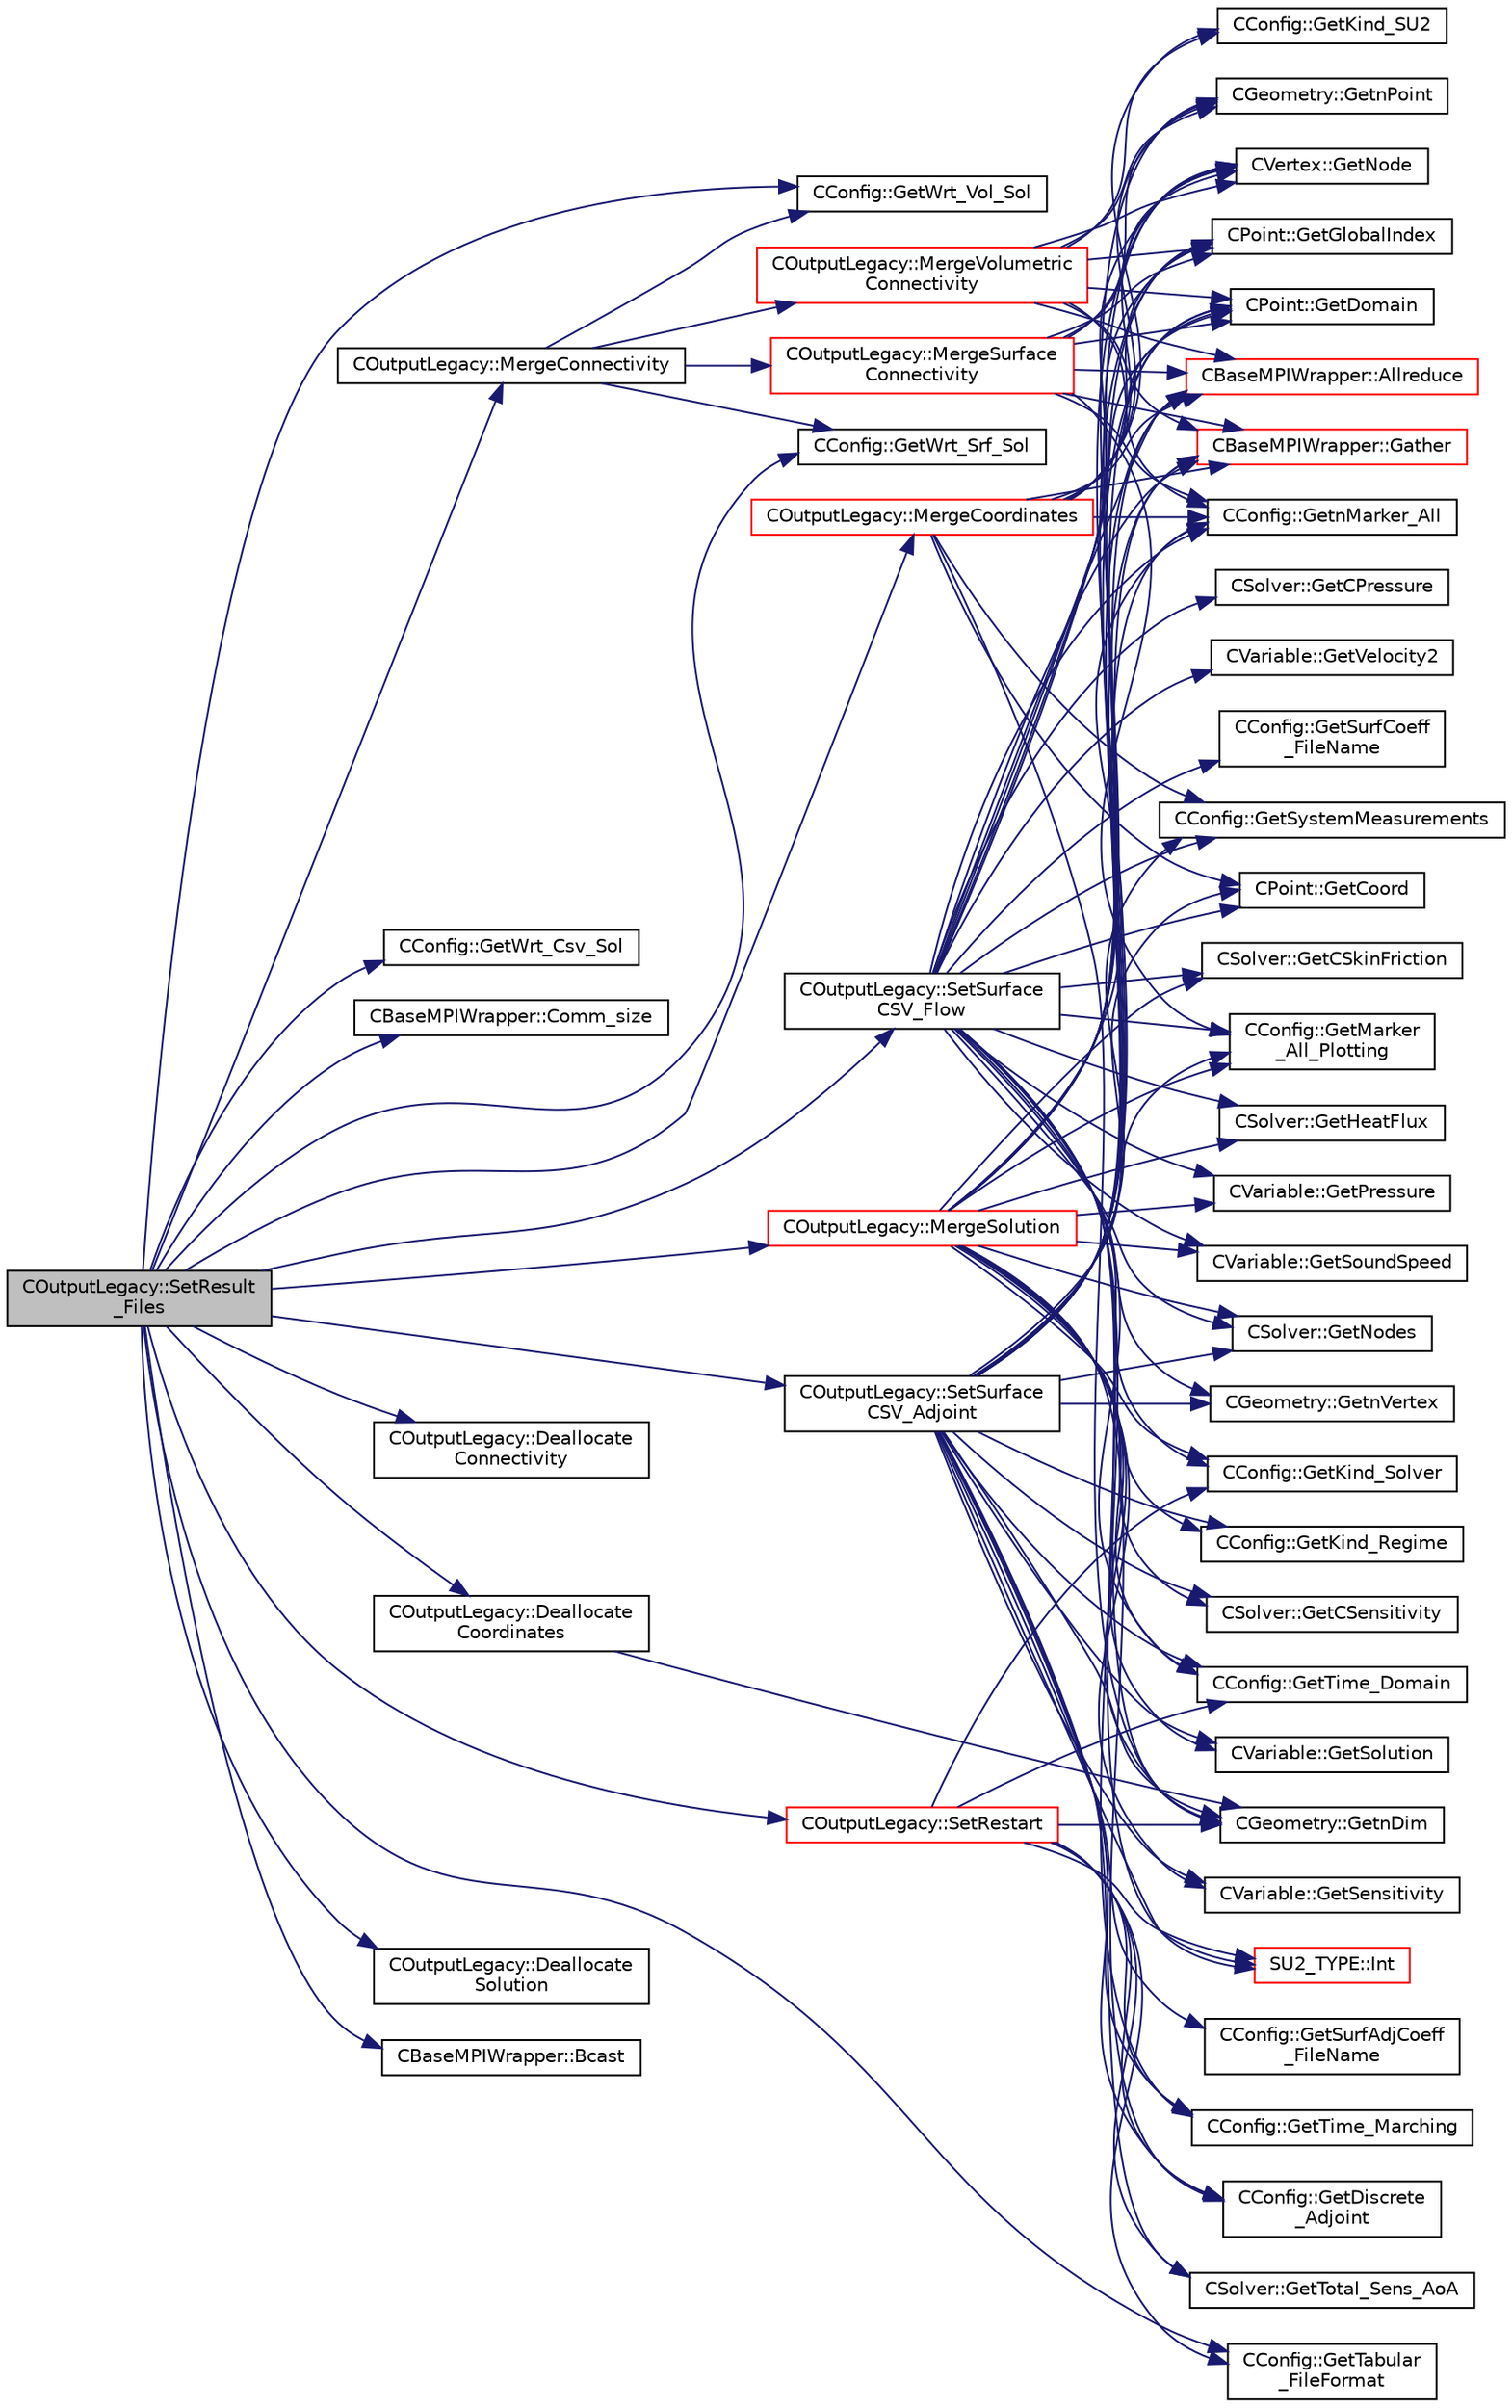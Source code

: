digraph "COutputLegacy::SetResult_Files"
{
  edge [fontname="Helvetica",fontsize="10",labelfontname="Helvetica",labelfontsize="10"];
  node [fontname="Helvetica",fontsize="10",shape=record];
  rankdir="LR";
  Node1264 [label="COutputLegacy::SetResult\l_Files",height=0.2,width=0.4,color="black", fillcolor="grey75", style="filled", fontcolor="black"];
  Node1264 -> Node1265 [color="midnightblue",fontsize="10",style="solid",fontname="Helvetica"];
  Node1265 [label="CConfig::GetWrt_Vol_Sol",height=0.2,width=0.4,color="black", fillcolor="white", style="filled",URL="$class_c_config.html#a7a93effee952830203f6d9e59afb3c10",tooltip="Get information about writing a volume solution file. "];
  Node1264 -> Node1266 [color="midnightblue",fontsize="10",style="solid",fontname="Helvetica"];
  Node1266 [label="CConfig::GetWrt_Srf_Sol",height=0.2,width=0.4,color="black", fillcolor="white", style="filled",URL="$class_c_config.html#af20a02c728330d647cb81c4649f510d4",tooltip="Get information about writing a surface solution file. "];
  Node1264 -> Node1267 [color="midnightblue",fontsize="10",style="solid",fontname="Helvetica"];
  Node1267 [label="CConfig::GetWrt_Csv_Sol",height=0.2,width=0.4,color="black", fillcolor="white", style="filled",URL="$class_c_config.html#a66a6bcf5dfbda6caca86a4cf9fc866c2",tooltip="Get information about writing a surface comma-separated values (CSV) solution file. "];
  Node1264 -> Node1268 [color="midnightblue",fontsize="10",style="solid",fontname="Helvetica"];
  Node1268 [label="CBaseMPIWrapper::Comm_size",height=0.2,width=0.4,color="black", fillcolor="white", style="filled",URL="$class_c_base_m_p_i_wrapper.html#ad6d1d2360f72e61aa0ac75b66e71fa78"];
  Node1264 -> Node1269 [color="midnightblue",fontsize="10",style="solid",fontname="Helvetica"];
  Node1269 [label="COutputLegacy::SetSurface\lCSV_Flow",height=0.2,width=0.4,color="black", fillcolor="white", style="filled",URL="$class_c_output_legacy.html#a65b3ab316365014ae51d9260c26ea91d",tooltip="Create and write the file with the flow coefficient on the surface. "];
  Node1269 -> Node1270 [color="midnightblue",fontsize="10",style="solid",fontname="Helvetica"];
  Node1270 [label="CConfig::GetKind_Solver",height=0.2,width=0.4,color="black", fillcolor="white", style="filled",URL="$class_c_config.html#a0e2628fc803f14ec6179427ee02e8655",tooltip="Governing equations of the flow (it can be different from the run time equation). ..."];
  Node1269 -> Node1271 [color="midnightblue",fontsize="10",style="solid",fontname="Helvetica"];
  Node1271 [label="CGeometry::GetnDim",height=0.2,width=0.4,color="black", fillcolor="white", style="filled",URL="$class_c_geometry.html#a2af01006c0c4f74ba089582f1a3587fe",tooltip="Get number of coordinates. "];
  Node1269 -> Node1272 [color="midnightblue",fontsize="10",style="solid",fontname="Helvetica"];
  Node1272 [label="CConfig::GetSurfCoeff\l_FileName",height=0.2,width=0.4,color="black", fillcolor="white", style="filled",URL="$class_c_config.html#a8d0d7c4c123224eab13a4aaa79d307b7",tooltip="Get the name of the file with the surface information for the flow problem. "];
  Node1269 -> Node1273 [color="midnightblue",fontsize="10",style="solid",fontname="Helvetica"];
  Node1273 [label="CConfig::GetTime_Marching",height=0.2,width=0.4,color="black", fillcolor="white", style="filled",URL="$class_c_config.html#a864d499ce740184803607801c47abda7",tooltip="Provides information about the time integration, and change the write in the output files information..."];
  Node1269 -> Node1274 [color="midnightblue",fontsize="10",style="solid",fontname="Helvetica"];
  Node1274 [label="SU2_TYPE::Int",height=0.2,width=0.4,color="red", fillcolor="white", style="filled",URL="$namespace_s_u2___t_y_p_e.html#a6b48817766d8a6486caa2807a52f6bae",tooltip="Casts the primitive value to int (uses GetValue, already implemented for each type). "];
  Node1269 -> Node1276 [color="midnightblue",fontsize="10",style="solid",fontname="Helvetica"];
  Node1276 [label="CConfig::GetTime_Domain",height=0.2,width=0.4,color="black", fillcolor="white", style="filled",URL="$class_c_config.html#a6a11350b3c8d7577318be43cda6f7292",tooltip="Check if the multizone problem is solved for time domain. "];
  Node1269 -> Node1277 [color="midnightblue",fontsize="10",style="solid",fontname="Helvetica"];
  Node1277 [label="CConfig::GetnMarker_All",height=0.2,width=0.4,color="black", fillcolor="white", style="filled",URL="$class_c_config.html#a300c4884edfc0c2acf395036439004f4",tooltip="Get the total number of boundary markers including send/receive domains. "];
  Node1269 -> Node1278 [color="midnightblue",fontsize="10",style="solid",fontname="Helvetica"];
  Node1278 [label="CConfig::GetMarker\l_All_Plotting",height=0.2,width=0.4,color="black", fillcolor="white", style="filled",URL="$class_c_config.html#a842c696afec970f97c070b32cae79d37",tooltip="Get the plotting information for a marker val_marker. "];
  Node1269 -> Node1279 [color="midnightblue",fontsize="10",style="solid",fontname="Helvetica"];
  Node1279 [label="CVertex::GetNode",height=0.2,width=0.4,color="black", fillcolor="white", style="filled",URL="$class_c_vertex.html#a95c513bf927464157ed96b6c79779a1f",tooltip="Get the node of the vertex. "];
  Node1269 -> Node1280 [color="midnightblue",fontsize="10",style="solid",fontname="Helvetica"];
  Node1280 [label="CPoint::GetGlobalIndex",height=0.2,width=0.4,color="black", fillcolor="white", style="filled",URL="$class_c_point.html#ab546170a5a03ef210a75fc5531910050",tooltip="Get the global index in a parallel computation. "];
  Node1269 -> Node1281 [color="midnightblue",fontsize="10",style="solid",fontname="Helvetica"];
  Node1281 [label="CPoint::GetCoord",height=0.2,width=0.4,color="black", fillcolor="white", style="filled",URL="$class_c_point.html#a95fe081d22e96e190cb3edcbf0d6525f",tooltip="Get the coordinates dor the control volume. "];
  Node1269 -> Node1282 [color="midnightblue",fontsize="10",style="solid",fontname="Helvetica"];
  Node1282 [label="CConfig::GetSystemMeasurements",height=0.2,width=0.4,color="black", fillcolor="white", style="filled",URL="$class_c_config.html#afbc5c2467fd51eafa6e05e5bda7d3d3e",tooltip="Governing equations of the flow (it can be different from the run time equation). ..."];
  Node1269 -> Node1283 [color="midnightblue",fontsize="10",style="solid",fontname="Helvetica"];
  Node1283 [label="CSolver::GetNodes",height=0.2,width=0.4,color="black", fillcolor="white", style="filled",URL="$class_c_solver.html#af3198e52a2ea377bb765647b5e697197",tooltip="Allow outside access to the nodes of the solver, containing conservatives, primitives, etc. "];
  Node1269 -> Node1284 [color="midnightblue",fontsize="10",style="solid",fontname="Helvetica"];
  Node1284 [label="CVariable::GetPressure",height=0.2,width=0.4,color="black", fillcolor="white", style="filled",URL="$class_c_variable.html#ad08820234eeedeb13105e603af2c67ad",tooltip="A virtual member. "];
  Node1269 -> Node1285 [color="midnightblue",fontsize="10",style="solid",fontname="Helvetica"];
  Node1285 [label="CSolver::GetCPressure",height=0.2,width=0.4,color="black", fillcolor="white", style="filled",URL="$class_c_solver.html#a15ce9513fb0af4367e476b7776acc97d",tooltip="A virtual member. "];
  Node1269 -> Node1286 [color="midnightblue",fontsize="10",style="solid",fontname="Helvetica"];
  Node1286 [label="CVariable::GetVelocity2",height=0.2,width=0.4,color="black", fillcolor="white", style="filled",URL="$class_c_variable.html#adb479547c54adc328bd5a058b0513b6e",tooltip="A virtual member. "];
  Node1269 -> Node1287 [color="midnightblue",fontsize="10",style="solid",fontname="Helvetica"];
  Node1287 [label="CVariable::GetSoundSpeed",height=0.2,width=0.4,color="black", fillcolor="white", style="filled",URL="$class_c_variable.html#accd7f99df9e45684edbc57057fbb0270",tooltip="A virtual member. "];
  Node1269 -> Node1288 [color="midnightblue",fontsize="10",style="solid",fontname="Helvetica"];
  Node1288 [label="CSolver::GetCSkinFriction",height=0.2,width=0.4,color="black", fillcolor="white", style="filled",URL="$class_c_solver.html#a0f257e0506348d9c9e7b7f98d683cf1e",tooltip="A virtual member. "];
  Node1269 -> Node1289 [color="midnightblue",fontsize="10",style="solid",fontname="Helvetica"];
  Node1289 [label="CSolver::GetHeatFlux",height=0.2,width=0.4,color="black", fillcolor="white", style="filled",URL="$class_c_solver.html#a4e7a9b1a990f63294b7923396cc8924a",tooltip="A virtual member. "];
  Node1269 -> Node1290 [color="midnightblue",fontsize="10",style="solid",fontname="Helvetica"];
  Node1290 [label="CGeometry::GetnVertex",height=0.2,width=0.4,color="black", fillcolor="white", style="filled",URL="$class_c_geometry.html#a55427e474834af1941e13750b17975be",tooltip="Get number of vertices. "];
  Node1269 -> Node1291 [color="midnightblue",fontsize="10",style="solid",fontname="Helvetica"];
  Node1291 [label="CPoint::GetDomain",height=0.2,width=0.4,color="black", fillcolor="white", style="filled",URL="$class_c_point.html#a1d7e22a60d4cfef356af1cba2bab3e55",tooltip="For parallel computation, its indicates if a point must be computed or not. "];
  Node1269 -> Node1292 [color="midnightblue",fontsize="10",style="solid",fontname="Helvetica"];
  Node1292 [label="CBaseMPIWrapper::Allreduce",height=0.2,width=0.4,color="red", fillcolor="white", style="filled",URL="$class_c_base_m_p_i_wrapper.html#a637b6fd917a8ca91ce748ba88e0d66b6"];
  Node1269 -> Node1294 [color="midnightblue",fontsize="10",style="solid",fontname="Helvetica"];
  Node1294 [label="CBaseMPIWrapper::Gather",height=0.2,width=0.4,color="red", fillcolor="white", style="filled",URL="$class_c_base_m_p_i_wrapper.html#a39e59958c13f7fefc74062ba2ff149f1"];
  Node1264 -> Node1295 [color="midnightblue",fontsize="10",style="solid",fontname="Helvetica"];
  Node1295 [label="COutputLegacy::SetSurface\lCSV_Adjoint",height=0.2,width=0.4,color="black", fillcolor="white", style="filled",URL="$class_c_output_legacy.html#ab58cf49c27110dea42f2f39ad0b78060",tooltip="Create and write the file with the adjoint coefficients on the surface for serial computations..."];
  Node1295 -> Node1296 [color="midnightblue",fontsize="10",style="solid",fontname="Helvetica"];
  Node1296 [label="CConfig::GetSurfAdjCoeff\l_FileName",height=0.2,width=0.4,color="black", fillcolor="white", style="filled",URL="$class_c_config.html#a70af73b6cee4742f034f9c3cda50a2cd",tooltip="Get the name of the file with the surface information for the adjoint problem. "];
  Node1295 -> Node1273 [color="midnightblue",fontsize="10",style="solid",fontname="Helvetica"];
  Node1295 -> Node1274 [color="midnightblue",fontsize="10",style="solid",fontname="Helvetica"];
  Node1295 -> Node1276 [color="midnightblue",fontsize="10",style="solid",fontname="Helvetica"];
  Node1295 -> Node1297 [color="midnightblue",fontsize="10",style="solid",fontname="Helvetica"];
  Node1297 [label="CSolver::GetTotal_Sens_AoA",height=0.2,width=0.4,color="black", fillcolor="white", style="filled",URL="$class_c_solver.html#a5ffddb54c116f5bf56b83a075d4437d3",tooltip="A virtual member. "];
  Node1295 -> Node1271 [color="midnightblue",fontsize="10",style="solid",fontname="Helvetica"];
  Node1295 -> Node1298 [color="midnightblue",fontsize="10",style="solid",fontname="Helvetica"];
  Node1298 [label="CConfig::GetDiscrete\l_Adjoint",height=0.2,width=0.4,color="black", fillcolor="white", style="filled",URL="$class_c_config.html#abe9f117dab934d76e518a9e8e40b142a",tooltip="Get the indicator whether we are solving an discrete adjoint problem. "];
  Node1295 -> Node1277 [color="midnightblue",fontsize="10",style="solid",fontname="Helvetica"];
  Node1295 -> Node1278 [color="midnightblue",fontsize="10",style="solid",fontname="Helvetica"];
  Node1295 -> Node1279 [color="midnightblue",fontsize="10",style="solid",fontname="Helvetica"];
  Node1295 -> Node1280 [color="midnightblue",fontsize="10",style="solid",fontname="Helvetica"];
  Node1295 -> Node1283 [color="midnightblue",fontsize="10",style="solid",fontname="Helvetica"];
  Node1295 -> Node1299 [color="midnightblue",fontsize="10",style="solid",fontname="Helvetica"];
  Node1299 [label="CVariable::GetSolution",height=0.2,width=0.4,color="black", fillcolor="white", style="filled",URL="$class_c_variable.html#a261483e39c23c1de7cb9aea7e917c121",tooltip="Get the solution. "];
  Node1295 -> Node1281 [color="midnightblue",fontsize="10",style="solid",fontname="Helvetica"];
  Node1295 -> Node1282 [color="midnightblue",fontsize="10",style="solid",fontname="Helvetica"];
  Node1295 -> Node1300 [color="midnightblue",fontsize="10",style="solid",fontname="Helvetica"];
  Node1300 [label="CSolver::GetCSensitivity",height=0.2,width=0.4,color="black", fillcolor="white", style="filled",URL="$class_c_solver.html#ad2e31b85b5ea532d6a847f4dd3efeb6e",tooltip="A virtual member. "];
  Node1295 -> Node1301 [color="midnightblue",fontsize="10",style="solid",fontname="Helvetica"];
  Node1301 [label="CVariable::GetSensitivity",height=0.2,width=0.4,color="black", fillcolor="white", style="filled",URL="$class_c_variable.html#a2ce07811a68600f081ac89afb4cab1b6",tooltip="Get the Sensitivity at the node. "];
  Node1295 -> Node1290 [color="midnightblue",fontsize="10",style="solid",fontname="Helvetica"];
  Node1295 -> Node1291 [color="midnightblue",fontsize="10",style="solid",fontname="Helvetica"];
  Node1295 -> Node1292 [color="midnightblue",fontsize="10",style="solid",fontname="Helvetica"];
  Node1295 -> Node1294 [color="midnightblue",fontsize="10",style="solid",fontname="Helvetica"];
  Node1295 -> Node1302 [color="midnightblue",fontsize="10",style="solid",fontname="Helvetica"];
  Node1302 [label="CConfig::GetKind_Regime",height=0.2,width=0.4,color="black", fillcolor="white", style="filled",URL="$class_c_config.html#a66ca7e620390a81cd49cd0a00716128e",tooltip="Governing equations of the flow (it can be different from the run time equation). ..."];
  Node1264 -> Node1303 [color="midnightblue",fontsize="10",style="solid",fontname="Helvetica"];
  Node1303 [label="CConfig::GetTabular\l_FileFormat",height=0.2,width=0.4,color="black", fillcolor="white", style="filled",URL="$class_c_config.html#ada7c747b29da89590dfbcc33e62e8f3e",tooltip="Get the format of the output solution. "];
  Node1264 -> Node1304 [color="midnightblue",fontsize="10",style="solid",fontname="Helvetica"];
  Node1304 [label="COutputLegacy::MergeConnectivity",height=0.2,width=0.4,color="black", fillcolor="white", style="filled",URL="$class_c_output_legacy.html#a1fca7d82115b30a586f40c1d8bdc94d3",tooltip="Merge the geometry into a data structure used for output file writing. "];
  Node1304 -> Node1265 [color="midnightblue",fontsize="10",style="solid",fontname="Helvetica"];
  Node1304 -> Node1266 [color="midnightblue",fontsize="10",style="solid",fontname="Helvetica"];
  Node1304 -> Node1305 [color="midnightblue",fontsize="10",style="solid",fontname="Helvetica"];
  Node1305 [label="COutputLegacy::MergeVolumetric\lConnectivity",height=0.2,width=0.4,color="red", fillcolor="white", style="filled",URL="$class_c_output_legacy.html#a39d17bdf99d1d93c84834a4f04527c84",tooltip="Merge the connectivity for a single element type from all processors. "];
  Node1305 -> Node1307 [color="midnightblue",fontsize="10",style="solid",fontname="Helvetica"];
  Node1307 [label="CConfig::GetKind_SU2",height=0.2,width=0.4,color="black", fillcolor="white", style="filled",URL="$class_c_config.html#a47df59fbfd882e2fa8fc71691292659b",tooltip="Get the kind of SU2 software component. "];
  Node1305 -> Node1292 [color="midnightblue",fontsize="10",style="solid",fontname="Helvetica"];
  Node1305 -> Node1294 [color="midnightblue",fontsize="10",style="solid",fontname="Helvetica"];
  Node1305 -> Node1277 [color="midnightblue",fontsize="10",style="solid",fontname="Helvetica"];
  Node1305 -> Node1279 [color="midnightblue",fontsize="10",style="solid",fontname="Helvetica"];
  Node1305 -> Node1280 [color="midnightblue",fontsize="10",style="solid",fontname="Helvetica"];
  Node1305 -> Node1320 [color="midnightblue",fontsize="10",style="solid",fontname="Helvetica"];
  Node1320 [label="CGeometry::GetnPoint",height=0.2,width=0.4,color="black", fillcolor="white", style="filled",URL="$class_c_geometry.html#aa68b666b38f4d2c7021736ae86940f44",tooltip="Get number of points. "];
  Node1305 -> Node1291 [color="midnightblue",fontsize="10",style="solid",fontname="Helvetica"];
  Node1304 -> Node1324 [color="midnightblue",fontsize="10",style="solid",fontname="Helvetica"];
  Node1324 [label="COutputLegacy::MergeSurface\lConnectivity",height=0.2,width=0.4,color="red", fillcolor="white", style="filled",URL="$class_c_output_legacy.html#a1269e5646bfd84fcc9d0154906a8c558",tooltip="Merge the connectivity for a single element type from all processors. "];
  Node1324 -> Node1277 [color="midnightblue",fontsize="10",style="solid",fontname="Helvetica"];
  Node1324 -> Node1278 [color="midnightblue",fontsize="10",style="solid",fontname="Helvetica"];
  Node1324 -> Node1292 [color="midnightblue",fontsize="10",style="solid",fontname="Helvetica"];
  Node1324 -> Node1294 [color="midnightblue",fontsize="10",style="solid",fontname="Helvetica"];
  Node1324 -> Node1279 [color="midnightblue",fontsize="10",style="solid",fontname="Helvetica"];
  Node1324 -> Node1280 [color="midnightblue",fontsize="10",style="solid",fontname="Helvetica"];
  Node1324 -> Node1320 [color="midnightblue",fontsize="10",style="solid",fontname="Helvetica"];
  Node1324 -> Node1291 [color="midnightblue",fontsize="10",style="solid",fontname="Helvetica"];
  Node1264 -> Node1326 [color="midnightblue",fontsize="10",style="solid",fontname="Helvetica"];
  Node1326 [label="COutputLegacy::MergeCoordinates",height=0.2,width=0.4,color="red", fillcolor="white", style="filled",URL="$class_c_output_legacy.html#a3f1c067d23f6aae689001d2417753c89",tooltip="Merge the node coordinates from all processors. "];
  Node1326 -> Node1271 [color="midnightblue",fontsize="10",style="solid",fontname="Helvetica"];
  Node1326 -> Node1307 [color="midnightblue",fontsize="10",style="solid",fontname="Helvetica"];
  Node1326 -> Node1320 [color="midnightblue",fontsize="10",style="solid",fontname="Helvetica"];
  Node1326 -> Node1291 [color="midnightblue",fontsize="10",style="solid",fontname="Helvetica"];
  Node1326 -> Node1277 [color="midnightblue",fontsize="10",style="solid",fontname="Helvetica"];
  Node1326 -> Node1279 [color="midnightblue",fontsize="10",style="solid",fontname="Helvetica"];
  Node1326 -> Node1280 [color="midnightblue",fontsize="10",style="solid",fontname="Helvetica"];
  Node1326 -> Node1281 [color="midnightblue",fontsize="10",style="solid",fontname="Helvetica"];
  Node1326 -> Node1282 [color="midnightblue",fontsize="10",style="solid",fontname="Helvetica"];
  Node1326 -> Node1294 [color="midnightblue",fontsize="10",style="solid",fontname="Helvetica"];
  Node1326 -> Node1292 [color="midnightblue",fontsize="10",style="solid",fontname="Helvetica"];
  Node1264 -> Node1328 [color="midnightblue",fontsize="10",style="solid",fontname="Helvetica"];
  Node1328 [label="COutputLegacy::Deallocate\lConnectivity",height=0.2,width=0.4,color="black", fillcolor="white", style="filled",URL="$class_c_output_legacy.html#a7fe93e07e4da5e97fc111b80cc56dc70",tooltip="Deallocate temporary memory needed for merging and writing connectivity. "];
  Node1264 -> Node1329 [color="midnightblue",fontsize="10",style="solid",fontname="Helvetica"];
  Node1329 [label="COutputLegacy::MergeSolution",height=0.2,width=0.4,color="red", fillcolor="white", style="filled",URL="$class_c_output_legacy.html#af30cc9d6a1d32da2af7043901a5914cf",tooltip="Merge the solution into a data structure used for output file writing. "];
  Node1329 -> Node1270 [color="midnightblue",fontsize="10",style="solid",fontname="Helvetica"];
  Node1329 -> Node1302 [color="midnightblue",fontsize="10",style="solid",fontname="Helvetica"];
  Node1329 -> Node1271 [color="midnightblue",fontsize="10",style="solid",fontname="Helvetica"];
  Node1329 -> Node1276 [color="midnightblue",fontsize="10",style="solid",fontname="Helvetica"];
  Node1329 -> Node1320 [color="midnightblue",fontsize="10",style="solid",fontname="Helvetica"];
  Node1329 -> Node1291 [color="midnightblue",fontsize="10",style="solid",fontname="Helvetica"];
  Node1329 -> Node1277 [color="midnightblue",fontsize="10",style="solid",fontname="Helvetica"];
  Node1329 -> Node1279 [color="midnightblue",fontsize="10",style="solid",fontname="Helvetica"];
  Node1329 -> Node1292 [color="midnightblue",fontsize="10",style="solid",fontname="Helvetica"];
  Node1329 -> Node1294 [color="midnightblue",fontsize="10",style="solid",fontname="Helvetica"];
  Node1329 -> Node1283 [color="midnightblue",fontsize="10",style="solid",fontname="Helvetica"];
  Node1329 -> Node1299 [color="midnightblue",fontsize="10",style="solid",fontname="Helvetica"];
  Node1329 -> Node1298 [color="midnightblue",fontsize="10",style="solid",fontname="Helvetica"];
  Node1329 -> Node1280 [color="midnightblue",fontsize="10",style="solid",fontname="Helvetica"];
  Node1329 -> Node1284 [color="midnightblue",fontsize="10",style="solid",fontname="Helvetica"];
  Node1329 -> Node1287 [color="midnightblue",fontsize="10",style="solid",fontname="Helvetica"];
  Node1329 -> Node1278 [color="midnightblue",fontsize="10",style="solid",fontname="Helvetica"];
  Node1329 -> Node1288 [color="midnightblue",fontsize="10",style="solid",fontname="Helvetica"];
  Node1329 -> Node1289 [color="midnightblue",fontsize="10",style="solid",fontname="Helvetica"];
  Node1329 -> Node1300 [color="midnightblue",fontsize="10",style="solid",fontname="Helvetica"];
  Node1329 -> Node1301 [color="midnightblue",fontsize="10",style="solid",fontname="Helvetica"];
  Node1264 -> Node1373 [color="midnightblue",fontsize="10",style="solid",fontname="Helvetica"];
  Node1373 [label="COutputLegacy::SetRestart",height=0.2,width=0.4,color="red", fillcolor="white", style="filled",URL="$class_c_output_legacy.html#adadfc4d06c13f5fa3d6c9e21688329f4",tooltip="Write a native SU2 restart file. "];
  Node1373 -> Node1270 [color="midnightblue",fontsize="10",style="solid",fontname="Helvetica"];
  Node1373 -> Node1271 [color="midnightblue",fontsize="10",style="solid",fontname="Helvetica"];
  Node1373 -> Node1276 [color="midnightblue",fontsize="10",style="solid",fontname="Helvetica"];
  Node1373 -> Node1298 [color="midnightblue",fontsize="10",style="solid",fontname="Helvetica"];
  Node1373 -> Node1273 [color="midnightblue",fontsize="10",style="solid",fontname="Helvetica"];
  Node1373 -> Node1274 [color="midnightblue",fontsize="10",style="solid",fontname="Helvetica"];
  Node1373 -> Node1303 [color="midnightblue",fontsize="10",style="solid",fontname="Helvetica"];
  Node1373 -> Node1297 [color="midnightblue",fontsize="10",style="solid",fontname="Helvetica"];
  Node1264 -> Node1392 [color="midnightblue",fontsize="10",style="solid",fontname="Helvetica"];
  Node1392 [label="COutputLegacy::Deallocate\lCoordinates",height=0.2,width=0.4,color="black", fillcolor="white", style="filled",URL="$class_c_output_legacy.html#af2e143746a1558ae5c84d5ec1a196ae5",tooltip="Write the nodal coordinates and connectivity to a Tecplot binary mesh file. "];
  Node1392 -> Node1271 [color="midnightblue",fontsize="10",style="solid",fontname="Helvetica"];
  Node1264 -> Node1393 [color="midnightblue",fontsize="10",style="solid",fontname="Helvetica"];
  Node1393 [label="COutputLegacy::Deallocate\lSolution",height=0.2,width=0.4,color="black", fillcolor="white", style="filled",URL="$class_c_output_legacy.html#aab85e54684ab065db1b47f31da054ac2",tooltip="Deallocate temporary memory needed for merging and writing solution variables. "];
  Node1264 -> Node1394 [color="midnightblue",fontsize="10",style="solid",fontname="Helvetica"];
  Node1394 [label="CBaseMPIWrapper::Bcast",height=0.2,width=0.4,color="black", fillcolor="white", style="filled",URL="$class_c_base_m_p_i_wrapper.html#ae816a2f124ea5ae95337418462514df5"];
}
